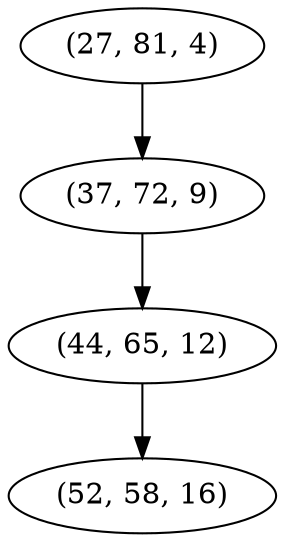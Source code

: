 digraph tree {
    "(27, 81, 4)";
    "(37, 72, 9)";
    "(44, 65, 12)";
    "(52, 58, 16)";
    "(27, 81, 4)" -> "(37, 72, 9)";
    "(37, 72, 9)" -> "(44, 65, 12)";
    "(44, 65, 12)" -> "(52, 58, 16)";
}
